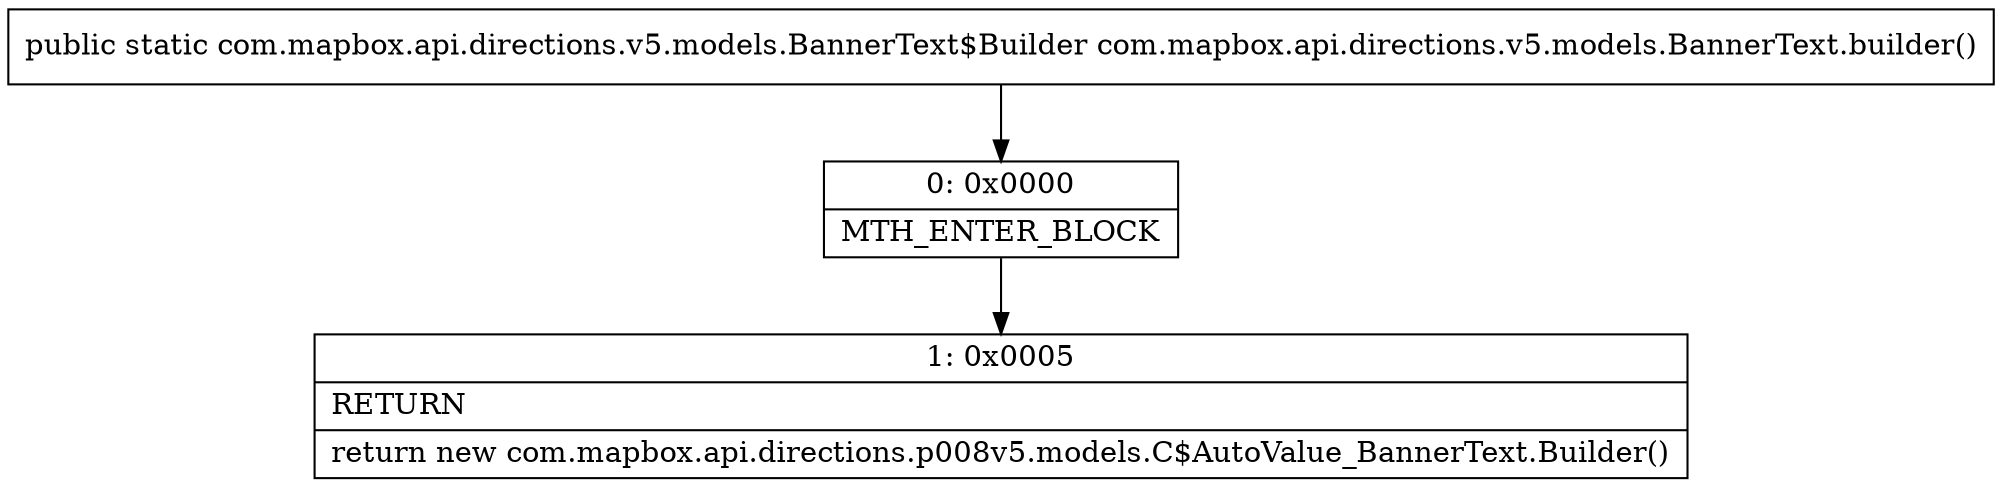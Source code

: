 digraph "CFG forcom.mapbox.api.directions.v5.models.BannerText.builder()Lcom\/mapbox\/api\/directions\/v5\/models\/BannerText$Builder;" {
Node_0 [shape=record,label="{0\:\ 0x0000|MTH_ENTER_BLOCK\l}"];
Node_1 [shape=record,label="{1\:\ 0x0005|RETURN\l|return new com.mapbox.api.directions.p008v5.models.C$AutoValue_BannerText.Builder()\l}"];
MethodNode[shape=record,label="{public static com.mapbox.api.directions.v5.models.BannerText$Builder com.mapbox.api.directions.v5.models.BannerText.builder() }"];
MethodNode -> Node_0;
Node_0 -> Node_1;
}

